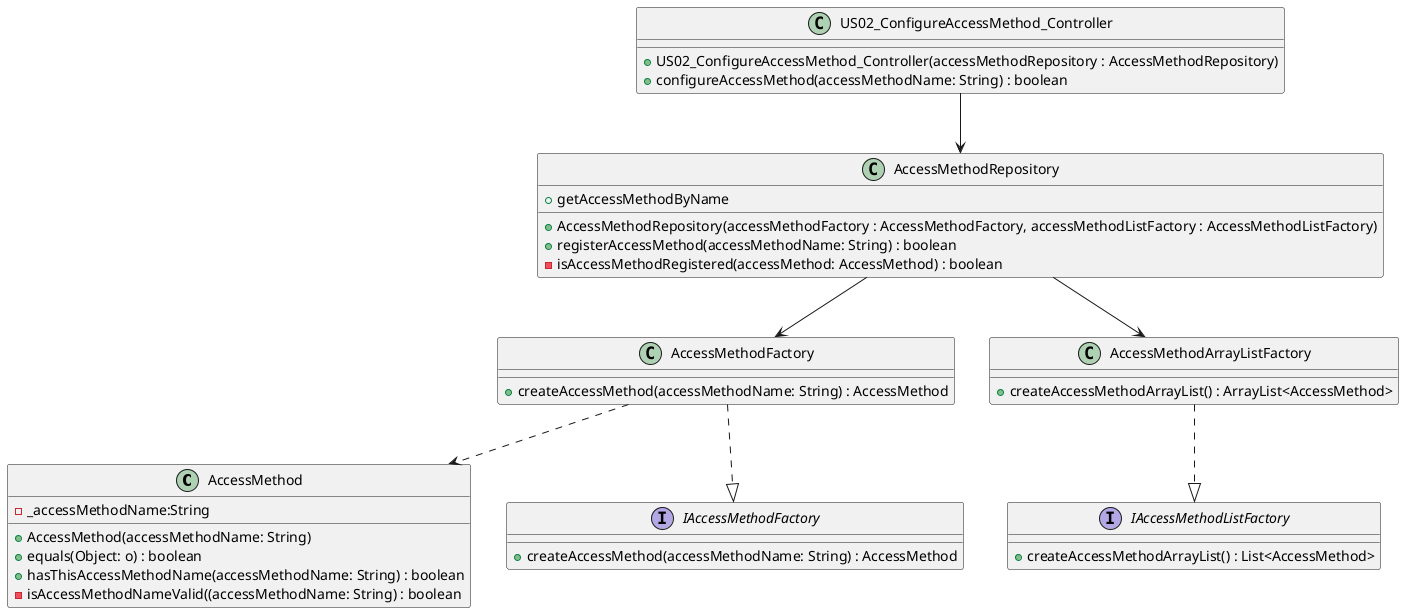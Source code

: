 @startuml

class AccessMethod
interface IAccessMethodFactory
class AccessMethodFactory
interface IAccessMethodListFactory
class AccessMethodArrayListFactory
class AccessMethodRepository
class US02_ConfigureAccessMethod_Controller

class AccessMethod {
    -_accessMethodName:String
    +AccessMethod(accessMethodName: String)
    +equals(Object: o) : boolean
    +hasThisAccessMethodName(accessMethodName: String) : boolean
    -isAccessMethodNameValid((accessMethodName: String) : boolean
}

Interface IAccessMethodFactory {
    +createAccessMethod(accessMethodName: String) : AccessMethod
}

class AccessMethodFactory {
    +createAccessMethod(accessMethodName: String) : AccessMethod
}
'implements
AccessMethodFactory ..|> IAccessMethodFactory


Interface IAccessMethodListFactory {
 +createAccessMethodArrayList() : List<AccessMethod>
}

class AccessMethodArrayListFactory {
    +createAccessMethodArrayList() : ArrayList<AccessMethod>
}
'implements
AccessMethodArrayListFactory ..|> IAccessMethodListFactory

class AccessMethodRepository {
    +AccessMethodRepository(accessMethodFactory : AccessMethodFactory, accessMethodListFactory : AccessMethodListFactory)
    +registerAccessMethod(accessMethodName: String) : boolean
    -isAccessMethodRegistered(accessMethod: AccessMethod) : boolean
    +getAccessMethodByName
}
'uses
AccessMethodRepository --> AccessMethodFactory
AccessMethodRepository --> AccessMethodArrayListFactory

class US02_ConfigureAccessMethod_Controller {
    +US02_ConfigureAccessMethod_Controller(accessMethodRepository : AccessMethodRepository)
    +configureAccessMethod(accessMethodName: String) : boolean
}
'uses
US02_ConfigureAccessMethod_Controller --> AccessMethodRepository

'creates
AccessMethodFactory ..> AccessMethod
@enduml